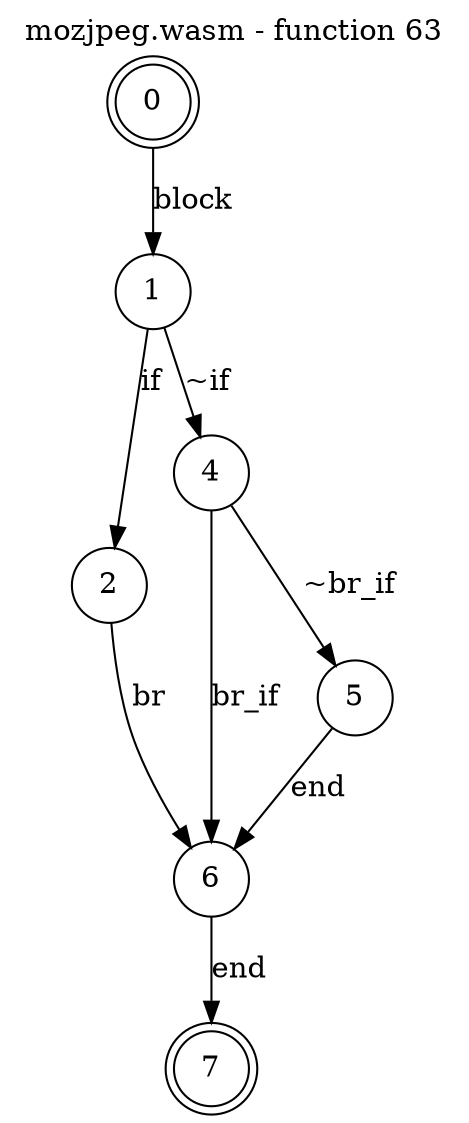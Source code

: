 digraph finite_state_machine {
    label = "mozjpeg.wasm - function 63"
    labelloc =  t
    labelfontsize = 16
    labelfontcolor = black
    labelfontname = "Helvetica"
    node [shape = doublecircle]; 0 7;
    node [shape = circle];
    0 -> 1[label="block"];
    1 -> 2[label="if"];
    1 -> 4[label="~if"];
    2 -> 6[label="br"];
    4 -> 5[label="~br_if"];
    4 -> 6[label="br_if"];
    5 -> 6[label="end"];
    6 -> 7[label="end"];
}
